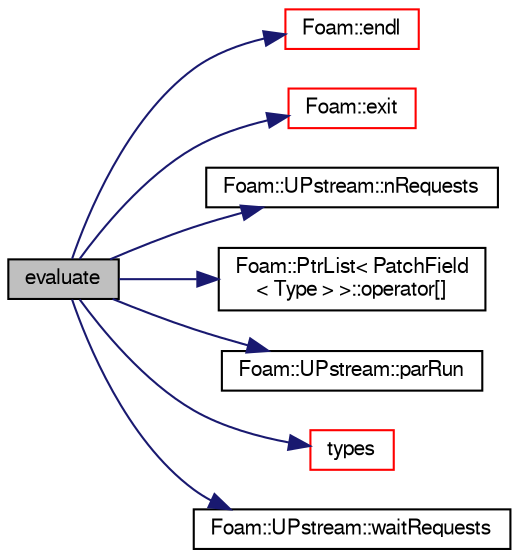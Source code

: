 digraph "evaluate"
{
  bgcolor="transparent";
  edge [fontname="FreeSans",fontsize="10",labelfontname="FreeSans",labelfontsize="10"];
  node [fontname="FreeSans",fontsize="10",shape=record];
  rankdir="LR";
  Node510 [label="evaluate",height=0.2,width=0.4,color="black", fillcolor="grey75", style="filled", fontcolor="black"];
  Node510 -> Node511 [color="midnightblue",fontsize="10",style="solid",fontname="FreeSans"];
  Node511 [label="Foam::endl",height=0.2,width=0.4,color="red",URL="$a21124.html#a2db8fe02a0d3909e9351bb4275b23ce4",tooltip="Add newline and flush stream. "];
  Node510 -> Node513 [color="midnightblue",fontsize="10",style="solid",fontname="FreeSans"];
  Node513 [label="Foam::exit",height=0.2,width=0.4,color="red",URL="$a21124.html#a06ca7250d8e89caf05243ec094843642"];
  Node510 -> Node558 [color="midnightblue",fontsize="10",style="solid",fontname="FreeSans"];
  Node558 [label="Foam::UPstream::nRequests",height=0.2,width=0.4,color="black",URL="$a26270.html#a85d3ef750354c4fb119608680f4e857f",tooltip="Get number of outstanding requests. "];
  Node510 -> Node559 [color="midnightblue",fontsize="10",style="solid",fontname="FreeSans"];
  Node559 [label="Foam::PtrList\< PatchField\l\< Type \> \>::operator[]",height=0.2,width=0.4,color="black",URL="$a25914.html#a92eab3a97cd59afdf63a26b0a90642a9",tooltip="Return element const reference. "];
  Node510 -> Node537 [color="midnightblue",fontsize="10",style="solid",fontname="FreeSans"];
  Node537 [label="Foam::UPstream::parRun",height=0.2,width=0.4,color="black",URL="$a26270.html#adbb27f04b5705440fb8b09f278059011",tooltip="Is this a parallel run? "];
  Node510 -> Node560 [color="midnightblue",fontsize="10",style="solid",fontname="FreeSans"];
  Node560 [label="types",height=0.2,width=0.4,color="red",URL="$a26514.html#a490151358261bc309e986c460537574d",tooltip="Return a list of the patch types. "];
  Node510 -> Node584 [color="midnightblue",fontsize="10",style="solid",fontname="FreeSans"];
  Node584 [label="Foam::UPstream::waitRequests",height=0.2,width=0.4,color="black",URL="$a26270.html#abed3ff74e2b43482349dd8be25901d3e",tooltip="Wait until all requests (from start onwards) have finished. "];
}
